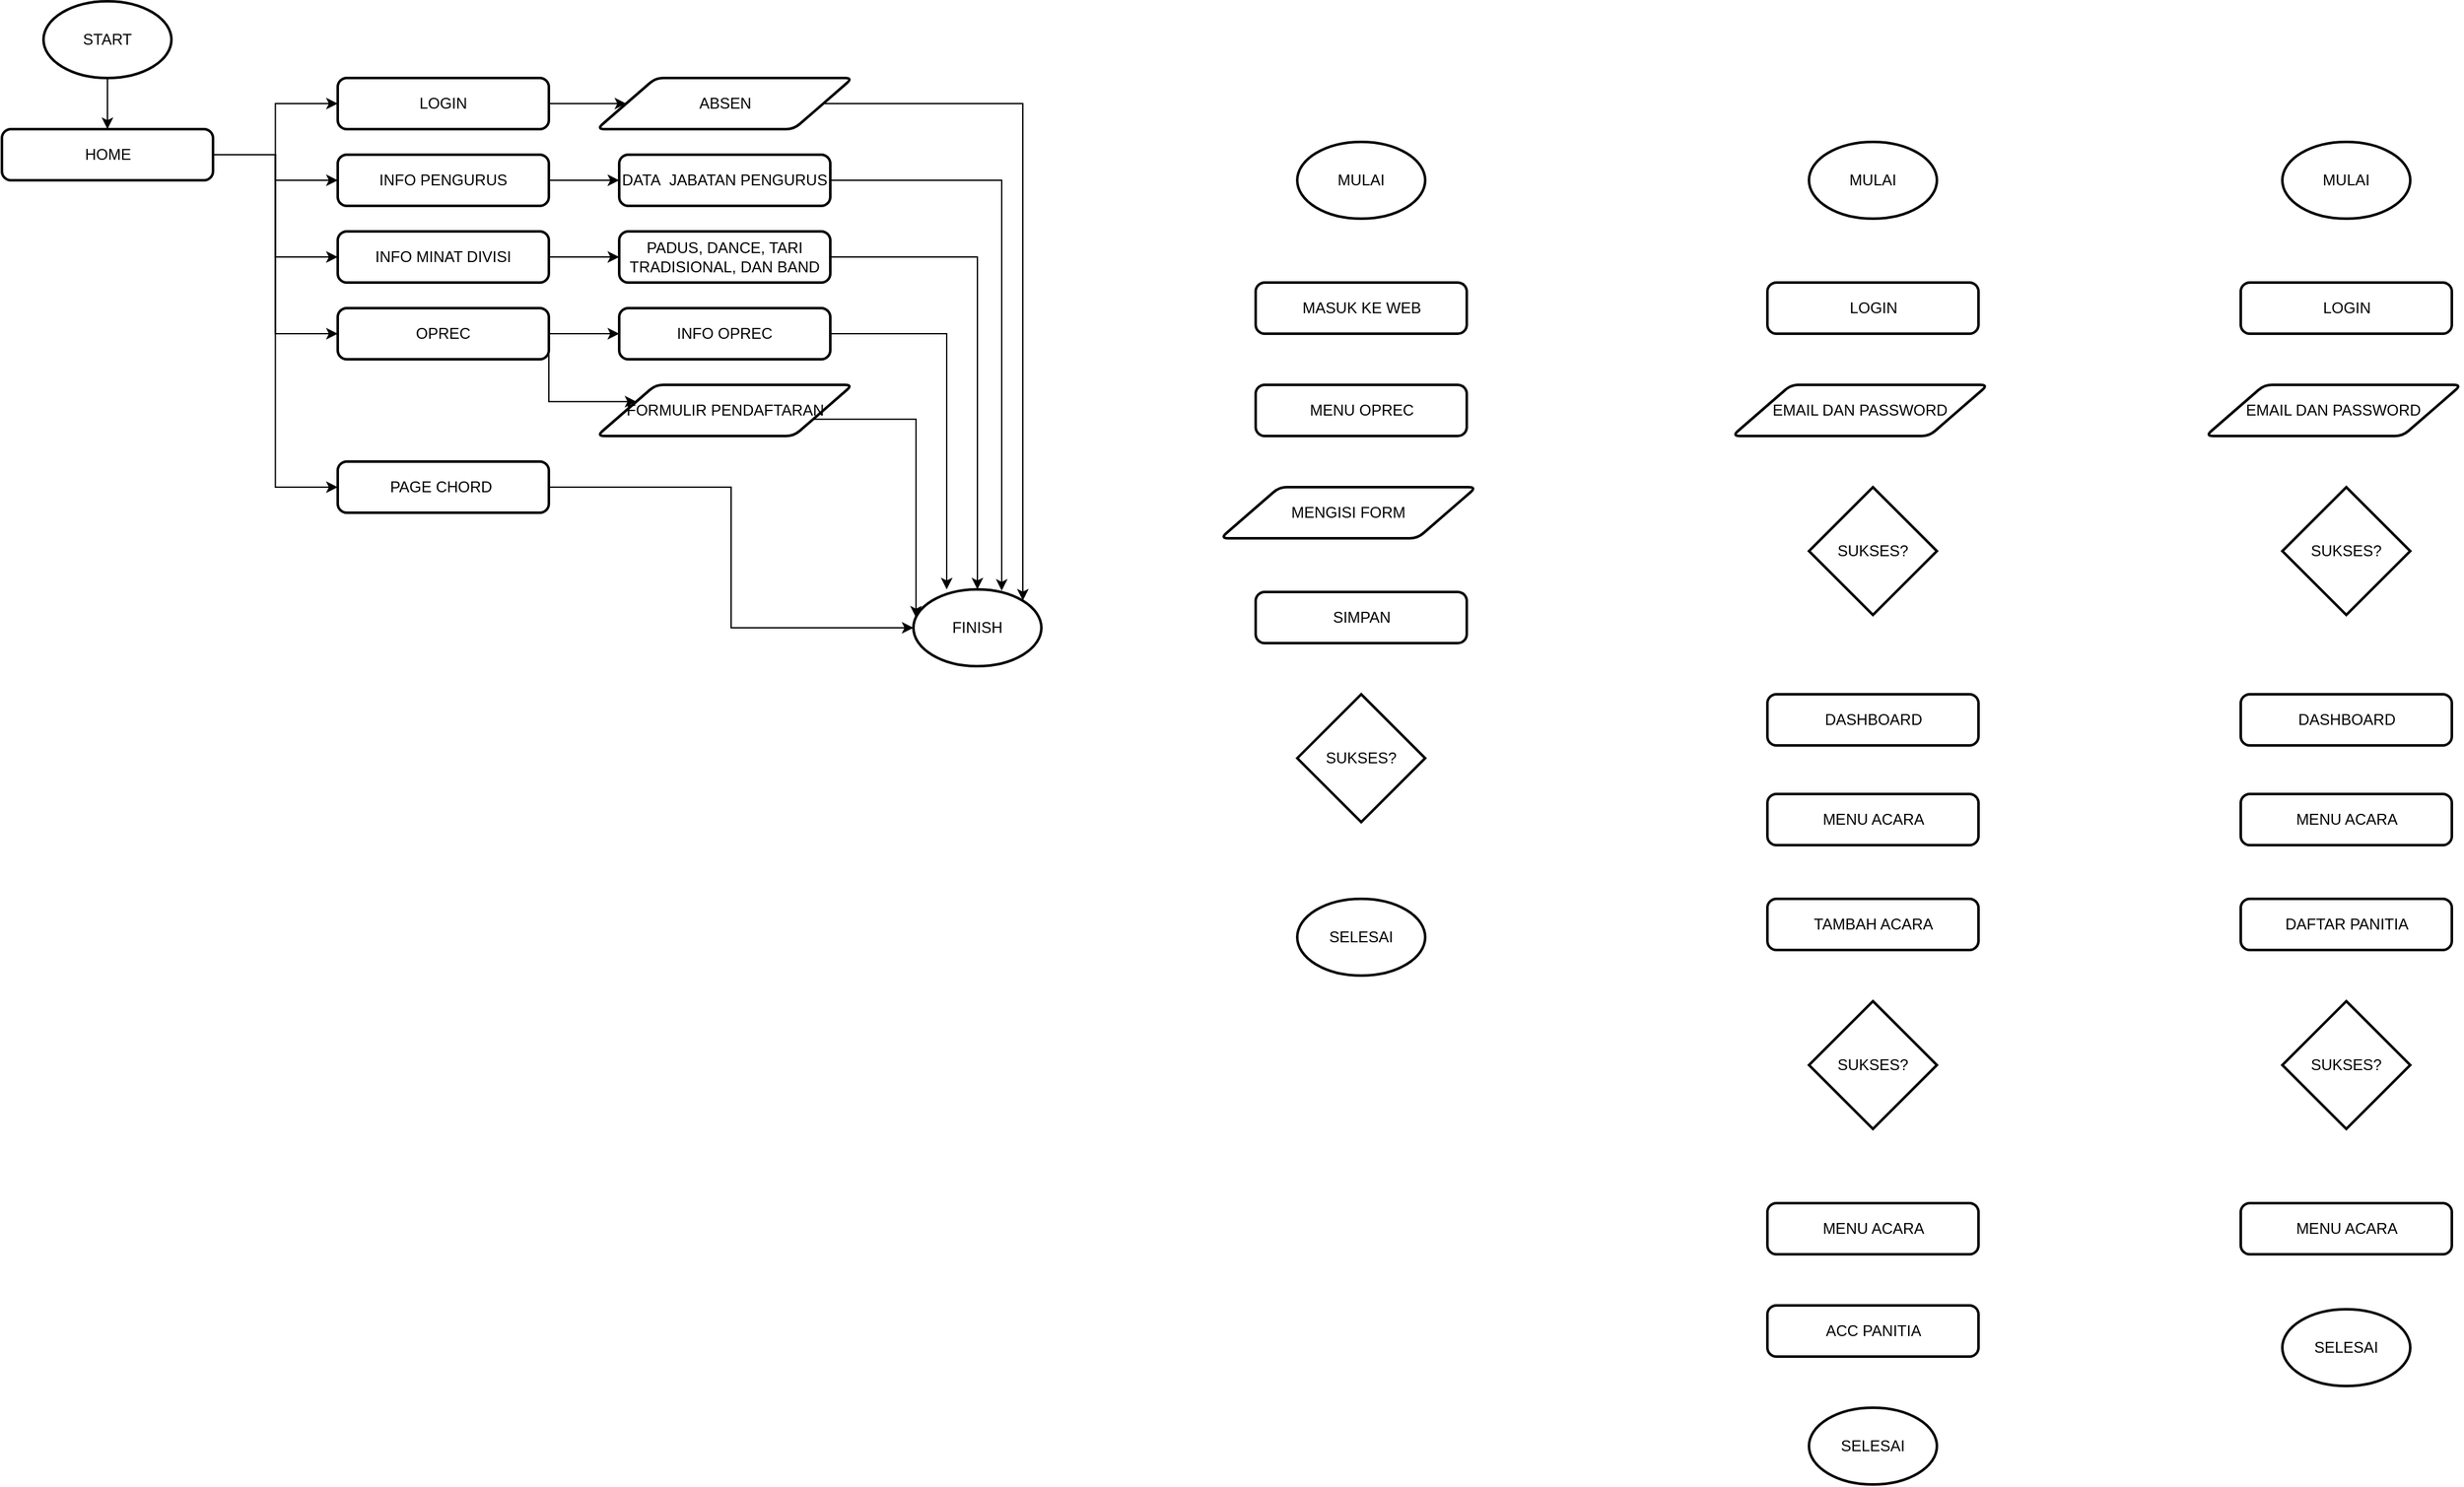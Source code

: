 <mxfile version="16.0.0" type="device" pages="2"><diagram id="C5RBs43oDa-KdzZeNtuy" name="Page-1"><mxGraphModel dx="1199" dy="536" grid="1" gridSize="10" guides="1" tooltips="1" connect="1" arrows="1" fold="1" page="1" pageScale="1" pageWidth="827" pageHeight="1169" math="0" shadow="0"><root><mxCell id="WIyWlLk6GJQsqaUBKTNV-0"/><mxCell id="WIyWlLk6GJQsqaUBKTNV-1" parent="WIyWlLk6GJQsqaUBKTNV-0"/><mxCell id="DUwZw2BIHAWcJ86yi_DN-2" style="edgeStyle=orthogonalEdgeStyle;rounded=0;orthogonalLoop=1;jettySize=auto;html=1;exitX=0.5;exitY=1;exitDx=0;exitDy=0;exitPerimeter=0;" parent="WIyWlLk6GJQsqaUBKTNV-1" source="DUwZw2BIHAWcJ86yi_DN-0" edge="1"><mxGeometry relative="1" as="geometry"><mxPoint x="220" y="240" as="targetPoint"/></mxGeometry></mxCell><mxCell id="DUwZw2BIHAWcJ86yi_DN-0" value="START" style="strokeWidth=2;html=1;shape=mxgraph.flowchart.start_1;whiteSpace=wrap;" parent="WIyWlLk6GJQsqaUBKTNV-1" vertex="1"><mxGeometry x="170" y="140" width="100" height="60" as="geometry"/></mxCell><mxCell id="BVg-tZ4cU_-sQFdXVDwI-12" style="edgeStyle=orthogonalEdgeStyle;rounded=0;orthogonalLoop=1;jettySize=auto;html=1;exitX=1;exitY=0.5;exitDx=0;exitDy=0;entryX=0;entryY=0.5;entryDx=0;entryDy=0;" parent="WIyWlLk6GJQsqaUBKTNV-1" source="DUwZw2BIHAWcJ86yi_DN-3" target="BVg-tZ4cU_-sQFdXVDwI-3" edge="1"><mxGeometry relative="1" as="geometry"/></mxCell><mxCell id="BVg-tZ4cU_-sQFdXVDwI-13" style="edgeStyle=orthogonalEdgeStyle;rounded=0;orthogonalLoop=1;jettySize=auto;html=1;exitX=1;exitY=0.5;exitDx=0;exitDy=0;entryX=0;entryY=0.5;entryDx=0;entryDy=0;" parent="WIyWlLk6GJQsqaUBKTNV-1" source="DUwZw2BIHAWcJ86yi_DN-3" target="BVg-tZ4cU_-sQFdXVDwI-2" edge="1"><mxGeometry relative="1" as="geometry"/></mxCell><mxCell id="BVg-tZ4cU_-sQFdXVDwI-14" style="edgeStyle=orthogonalEdgeStyle;rounded=0;orthogonalLoop=1;jettySize=auto;html=1;exitX=1;exitY=0.5;exitDx=0;exitDy=0;entryX=0;entryY=0.5;entryDx=0;entryDy=0;" parent="WIyWlLk6GJQsqaUBKTNV-1" source="DUwZw2BIHAWcJ86yi_DN-3" target="BVg-tZ4cU_-sQFdXVDwI-1" edge="1"><mxGeometry relative="1" as="geometry"/></mxCell><mxCell id="BVg-tZ4cU_-sQFdXVDwI-15" style="edgeStyle=orthogonalEdgeStyle;rounded=0;orthogonalLoop=1;jettySize=auto;html=1;exitX=1;exitY=0.5;exitDx=0;exitDy=0;entryX=0;entryY=0.5;entryDx=0;entryDy=0;" parent="WIyWlLk6GJQsqaUBKTNV-1" source="DUwZw2BIHAWcJ86yi_DN-3" target="BVg-tZ4cU_-sQFdXVDwI-0" edge="1"><mxGeometry relative="1" as="geometry"/></mxCell><mxCell id="BVg-tZ4cU_-sQFdXVDwI-16" style="edgeStyle=orthogonalEdgeStyle;rounded=0;orthogonalLoop=1;jettySize=auto;html=1;exitX=1;exitY=0.5;exitDx=0;exitDy=0;entryX=0;entryY=0.5;entryDx=0;entryDy=0;" parent="WIyWlLk6GJQsqaUBKTNV-1" source="DUwZw2BIHAWcJ86yi_DN-3" target="BVg-tZ4cU_-sQFdXVDwI-4" edge="1"><mxGeometry relative="1" as="geometry"/></mxCell><mxCell id="DUwZw2BIHAWcJ86yi_DN-3" value="HOME" style="rounded=1;whiteSpace=wrap;html=1;absoluteArcSize=1;arcSize=14;strokeWidth=2;" parent="WIyWlLk6GJQsqaUBKTNV-1" vertex="1"><mxGeometry x="137.5" y="240" width="165" height="40" as="geometry"/></mxCell><mxCell id="BVg-tZ4cU_-sQFdXVDwI-20" style="edgeStyle=orthogonalEdgeStyle;rounded=0;orthogonalLoop=1;jettySize=auto;html=1;exitX=1;exitY=0.5;exitDx=0;exitDy=0;entryX=0;entryY=0.5;entryDx=0;entryDy=0;" parent="WIyWlLk6GJQsqaUBKTNV-1" source="BVg-tZ4cU_-sQFdXVDwI-0" target="BVg-tZ4cU_-sQFdXVDwI-5" edge="1"><mxGeometry relative="1" as="geometry"/></mxCell><mxCell id="BVg-tZ4cU_-sQFdXVDwI-21" style="edgeStyle=orthogonalEdgeStyle;rounded=0;orthogonalLoop=1;jettySize=auto;html=1;exitX=1;exitY=0.5;exitDx=0;exitDy=0;entryX=0;entryY=0.25;entryDx=0;entryDy=0;" parent="WIyWlLk6GJQsqaUBKTNV-1" source="BVg-tZ4cU_-sQFdXVDwI-0" target="BVg-tZ4cU_-sQFdXVDwI-9" edge="1"><mxGeometry relative="1" as="geometry"><Array as="points"><mxPoint x="565" y="453"/></Array></mxGeometry></mxCell><mxCell id="BVg-tZ4cU_-sQFdXVDwI-0" value="OPREC" style="rounded=1;whiteSpace=wrap;html=1;absoluteArcSize=1;arcSize=14;strokeWidth=2;" parent="WIyWlLk6GJQsqaUBKTNV-1" vertex="1"><mxGeometry x="400" y="380" width="165" height="40" as="geometry"/></mxCell><mxCell id="BVg-tZ4cU_-sQFdXVDwI-19" style="edgeStyle=orthogonalEdgeStyle;rounded=0;orthogonalLoop=1;jettySize=auto;html=1;exitX=1;exitY=0.5;exitDx=0;exitDy=0;" parent="WIyWlLk6GJQsqaUBKTNV-1" source="BVg-tZ4cU_-sQFdXVDwI-1" target="BVg-tZ4cU_-sQFdXVDwI-6" edge="1"><mxGeometry relative="1" as="geometry"/></mxCell><mxCell id="BVg-tZ4cU_-sQFdXVDwI-1" value="INFO MINAT DIVISI" style="rounded=1;whiteSpace=wrap;html=1;absoluteArcSize=1;arcSize=14;strokeWidth=2;" parent="WIyWlLk6GJQsqaUBKTNV-1" vertex="1"><mxGeometry x="400" y="320" width="165" height="40" as="geometry"/></mxCell><mxCell id="BVg-tZ4cU_-sQFdXVDwI-18" style="edgeStyle=orthogonalEdgeStyle;rounded=0;orthogonalLoop=1;jettySize=auto;html=1;exitX=1;exitY=0.5;exitDx=0;exitDy=0;entryX=0;entryY=0.5;entryDx=0;entryDy=0;" parent="WIyWlLk6GJQsqaUBKTNV-1" source="BVg-tZ4cU_-sQFdXVDwI-2" target="BVg-tZ4cU_-sQFdXVDwI-7" edge="1"><mxGeometry relative="1" as="geometry"/></mxCell><mxCell id="BVg-tZ4cU_-sQFdXVDwI-2" value="INFO PENGURUS" style="rounded=1;whiteSpace=wrap;html=1;absoluteArcSize=1;arcSize=14;strokeWidth=2;" parent="WIyWlLk6GJQsqaUBKTNV-1" vertex="1"><mxGeometry x="400" y="260" width="165" height="40" as="geometry"/></mxCell><mxCell id="BVg-tZ4cU_-sQFdXVDwI-17" style="edgeStyle=orthogonalEdgeStyle;rounded=0;orthogonalLoop=1;jettySize=auto;html=1;exitX=1;exitY=0.5;exitDx=0;exitDy=0;entryX=0;entryY=0.5;entryDx=0;entryDy=0;" parent="WIyWlLk6GJQsqaUBKTNV-1" source="BVg-tZ4cU_-sQFdXVDwI-3" target="BVg-tZ4cU_-sQFdXVDwI-11" edge="1"><mxGeometry relative="1" as="geometry"/></mxCell><mxCell id="BVg-tZ4cU_-sQFdXVDwI-3" value="LOGIN" style="rounded=1;whiteSpace=wrap;html=1;absoluteArcSize=1;arcSize=14;strokeWidth=2;" parent="WIyWlLk6GJQsqaUBKTNV-1" vertex="1"><mxGeometry x="400" y="200" width="165" height="40" as="geometry"/></mxCell><mxCell id="BVg-tZ4cU_-sQFdXVDwI-22" style="edgeStyle=orthogonalEdgeStyle;rounded=0;orthogonalLoop=1;jettySize=auto;html=1;exitX=1;exitY=0.5;exitDx=0;exitDy=0;entryX=0;entryY=0.5;entryDx=0;entryDy=0;entryPerimeter=0;" parent="WIyWlLk6GJQsqaUBKTNV-1" source="BVg-tZ4cU_-sQFdXVDwI-4" target="BVg-tZ4cU_-sQFdXVDwI-10" edge="1"><mxGeometry relative="1" as="geometry"/></mxCell><mxCell id="BVg-tZ4cU_-sQFdXVDwI-4" value="PAGE CHORD&amp;nbsp;" style="rounded=1;whiteSpace=wrap;html=1;absoluteArcSize=1;arcSize=14;strokeWidth=2;" parent="WIyWlLk6GJQsqaUBKTNV-1" vertex="1"><mxGeometry x="400" y="500" width="165" height="40" as="geometry"/></mxCell><mxCell id="BVg-tZ4cU_-sQFdXVDwI-29" style="edgeStyle=orthogonalEdgeStyle;rounded=0;orthogonalLoop=1;jettySize=auto;html=1;exitX=1;exitY=0.5;exitDx=0;exitDy=0;entryX=0.26;entryY=0;entryDx=0;entryDy=0;entryPerimeter=0;" parent="WIyWlLk6GJQsqaUBKTNV-1" source="BVg-tZ4cU_-sQFdXVDwI-5" target="BVg-tZ4cU_-sQFdXVDwI-10" edge="1"><mxGeometry relative="1" as="geometry"/></mxCell><mxCell id="BVg-tZ4cU_-sQFdXVDwI-5" value="INFO OPREC" style="rounded=1;whiteSpace=wrap;html=1;absoluteArcSize=1;arcSize=14;strokeWidth=2;" parent="WIyWlLk6GJQsqaUBKTNV-1" vertex="1"><mxGeometry x="620" y="380" width="165" height="40" as="geometry"/></mxCell><mxCell id="BVg-tZ4cU_-sQFdXVDwI-30" style="edgeStyle=orthogonalEdgeStyle;rounded=0;orthogonalLoop=1;jettySize=auto;html=1;exitX=1;exitY=0.5;exitDx=0;exitDy=0;entryX=0.5;entryY=0;entryDx=0;entryDy=0;entryPerimeter=0;" parent="WIyWlLk6GJQsqaUBKTNV-1" source="BVg-tZ4cU_-sQFdXVDwI-6" target="BVg-tZ4cU_-sQFdXVDwI-10" edge="1"><mxGeometry relative="1" as="geometry"/></mxCell><mxCell id="BVg-tZ4cU_-sQFdXVDwI-6" value="PADUS, DANCE, TARI TRADISIONAL, DAN BAND" style="rounded=1;whiteSpace=wrap;html=1;absoluteArcSize=1;arcSize=14;strokeWidth=2;" parent="WIyWlLk6GJQsqaUBKTNV-1" vertex="1"><mxGeometry x="620" y="320" width="165" height="40" as="geometry"/></mxCell><mxCell id="BVg-tZ4cU_-sQFdXVDwI-31" style="edgeStyle=orthogonalEdgeStyle;rounded=0;orthogonalLoop=1;jettySize=auto;html=1;exitX=1;exitY=0.5;exitDx=0;exitDy=0;entryX=0.69;entryY=0.017;entryDx=0;entryDy=0;entryPerimeter=0;" parent="WIyWlLk6GJQsqaUBKTNV-1" source="BVg-tZ4cU_-sQFdXVDwI-7" target="BVg-tZ4cU_-sQFdXVDwI-10" edge="1"><mxGeometry relative="1" as="geometry"/></mxCell><mxCell id="BVg-tZ4cU_-sQFdXVDwI-7" value="DATA&amp;nbsp; JABATAN PENGURUS" style="rounded=1;whiteSpace=wrap;html=1;absoluteArcSize=1;arcSize=14;strokeWidth=2;" parent="WIyWlLk6GJQsqaUBKTNV-1" vertex="1"><mxGeometry x="620" y="260" width="165" height="40" as="geometry"/></mxCell><mxCell id="BVg-tZ4cU_-sQFdXVDwI-28" style="edgeStyle=orthogonalEdgeStyle;rounded=0;orthogonalLoop=1;jettySize=auto;html=1;exitX=1;exitY=0.75;exitDx=0;exitDy=0;entryX=0.02;entryY=0.367;entryDx=0;entryDy=0;entryPerimeter=0;" parent="WIyWlLk6GJQsqaUBKTNV-1" source="BVg-tZ4cU_-sQFdXVDwI-9" target="BVg-tZ4cU_-sQFdXVDwI-10" edge="1"><mxGeometry relative="1" as="geometry"/></mxCell><mxCell id="BVg-tZ4cU_-sQFdXVDwI-9" value="FORMULIR PENDAFTARAN" style="shape=parallelogram;html=1;strokeWidth=2;perimeter=parallelogramPerimeter;whiteSpace=wrap;rounded=1;arcSize=12;size=0.23;" parent="WIyWlLk6GJQsqaUBKTNV-1" vertex="1"><mxGeometry x="602.5" y="440" width="200" height="40" as="geometry"/></mxCell><mxCell id="BVg-tZ4cU_-sQFdXVDwI-10" value="FINISH" style="strokeWidth=2;html=1;shape=mxgraph.flowchart.start_1;whiteSpace=wrap;" parent="WIyWlLk6GJQsqaUBKTNV-1" vertex="1"><mxGeometry x="850" y="600" width="100" height="60" as="geometry"/></mxCell><mxCell id="BVg-tZ4cU_-sQFdXVDwI-32" style="edgeStyle=orthogonalEdgeStyle;rounded=0;orthogonalLoop=1;jettySize=auto;html=1;exitX=1;exitY=0.5;exitDx=0;exitDy=0;entryX=0.855;entryY=0.145;entryDx=0;entryDy=0;entryPerimeter=0;" parent="WIyWlLk6GJQsqaUBKTNV-1" source="BVg-tZ4cU_-sQFdXVDwI-11" target="BVg-tZ4cU_-sQFdXVDwI-10" edge="1"><mxGeometry relative="1" as="geometry"/></mxCell><mxCell id="BVg-tZ4cU_-sQFdXVDwI-11" value="ABSEN" style="shape=parallelogram;html=1;strokeWidth=2;perimeter=parallelogramPerimeter;whiteSpace=wrap;rounded=1;arcSize=12;size=0.23;" parent="WIyWlLk6GJQsqaUBKTNV-1" vertex="1"><mxGeometry x="602.5" y="200" width="200" height="40" as="geometry"/></mxCell><mxCell id="PpaHV0Cb-YCphWxCcvVO-0" value="MULAI" style="strokeWidth=2;html=1;shape=mxgraph.flowchart.start_1;whiteSpace=wrap;" parent="WIyWlLk6GJQsqaUBKTNV-1" vertex="1"><mxGeometry x="1150" y="250" width="100" height="60" as="geometry"/></mxCell><mxCell id="PpaHV0Cb-YCphWxCcvVO-2" value="MULAI" style="strokeWidth=2;html=1;shape=mxgraph.flowchart.start_1;whiteSpace=wrap;" parent="WIyWlLk6GJQsqaUBKTNV-1" vertex="1"><mxGeometry x="1550" y="250" width="100" height="60" as="geometry"/></mxCell><mxCell id="PpaHV0Cb-YCphWxCcvVO-3" value="MULAI" style="strokeWidth=2;html=1;shape=mxgraph.flowchart.start_1;whiteSpace=wrap;" parent="WIyWlLk6GJQsqaUBKTNV-1" vertex="1"><mxGeometry x="1920" y="250" width="100" height="60" as="geometry"/></mxCell><mxCell id="PpaHV0Cb-YCphWxCcvVO-4" value="MASUK KE WEB" style="rounded=1;whiteSpace=wrap;html=1;absoluteArcSize=1;arcSize=14;strokeWidth=2;" parent="WIyWlLk6GJQsqaUBKTNV-1" vertex="1"><mxGeometry x="1117.5" y="360" width="165" height="40" as="geometry"/></mxCell><mxCell id="PpaHV0Cb-YCphWxCcvVO-5" value="SIMPAN" style="rounded=1;whiteSpace=wrap;html=1;absoluteArcSize=1;arcSize=14;strokeWidth=2;" parent="WIyWlLk6GJQsqaUBKTNV-1" vertex="1"><mxGeometry x="1117.5" y="602" width="165" height="40" as="geometry"/></mxCell><mxCell id="PpaHV0Cb-YCphWxCcvVO-6" value="MENU OPREC" style="rounded=1;whiteSpace=wrap;html=1;absoluteArcSize=1;arcSize=14;strokeWidth=2;" parent="WIyWlLk6GJQsqaUBKTNV-1" vertex="1"><mxGeometry x="1117.5" y="440" width="165" height="40" as="geometry"/></mxCell><mxCell id="PpaHV0Cb-YCphWxCcvVO-7" value="SELESAI" style="strokeWidth=2;html=1;shape=mxgraph.flowchart.start_1;whiteSpace=wrap;" parent="WIyWlLk6GJQsqaUBKTNV-1" vertex="1"><mxGeometry x="1150" y="842" width="100" height="60" as="geometry"/></mxCell><mxCell id="PpaHV0Cb-YCphWxCcvVO-8" value="SUKSES?" style="strokeWidth=2;html=1;shape=mxgraph.flowchart.decision;whiteSpace=wrap;" parent="WIyWlLk6GJQsqaUBKTNV-1" vertex="1"><mxGeometry x="1150" y="682" width="100" height="100" as="geometry"/></mxCell><mxCell id="PpaHV0Cb-YCphWxCcvVO-9" value="MENGISI FORM" style="shape=parallelogram;html=1;strokeWidth=2;perimeter=parallelogramPerimeter;whiteSpace=wrap;rounded=1;arcSize=12;size=0.23;" parent="WIyWlLk6GJQsqaUBKTNV-1" vertex="1"><mxGeometry x="1090" y="520" width="200" height="40" as="geometry"/></mxCell><mxCell id="PpaHV0Cb-YCphWxCcvVO-10" value="LOGIN" style="rounded=1;whiteSpace=wrap;html=1;absoluteArcSize=1;arcSize=14;strokeWidth=2;" parent="WIyWlLk6GJQsqaUBKTNV-1" vertex="1"><mxGeometry x="1517.5" y="360" width="165" height="40" as="geometry"/></mxCell><mxCell id="PpaHV0Cb-YCphWxCcvVO-11" value="EMAIL DAN PASSWORD" style="shape=parallelogram;html=1;strokeWidth=2;perimeter=parallelogramPerimeter;whiteSpace=wrap;rounded=1;arcSize=12;size=0.23;" parent="WIyWlLk6GJQsqaUBKTNV-1" vertex="1"><mxGeometry x="1490" y="440" width="200" height="40" as="geometry"/></mxCell><mxCell id="PpaHV0Cb-YCphWxCcvVO-12" value="SUKSES?" style="strokeWidth=2;html=1;shape=mxgraph.flowchart.decision;whiteSpace=wrap;" parent="WIyWlLk6GJQsqaUBKTNV-1" vertex="1"><mxGeometry x="1550" y="520" width="100" height="100" as="geometry"/></mxCell><mxCell id="PpaHV0Cb-YCphWxCcvVO-13" value="DASHBOARD" style="rounded=1;whiteSpace=wrap;html=1;absoluteArcSize=1;arcSize=14;strokeWidth=2;" parent="WIyWlLk6GJQsqaUBKTNV-1" vertex="1"><mxGeometry x="1517.5" y="682" width="165" height="40" as="geometry"/></mxCell><mxCell id="PpaHV0Cb-YCphWxCcvVO-14" value="MENU ACARA" style="rounded=1;whiteSpace=wrap;html=1;absoluteArcSize=1;arcSize=14;strokeWidth=2;" parent="WIyWlLk6GJQsqaUBKTNV-1" vertex="1"><mxGeometry x="1517.5" y="760" width="165" height="40" as="geometry"/></mxCell><mxCell id="PpaHV0Cb-YCphWxCcvVO-15" value="TAMBAH ACARA" style="rounded=1;whiteSpace=wrap;html=1;absoluteArcSize=1;arcSize=14;strokeWidth=2;" parent="WIyWlLk6GJQsqaUBKTNV-1" vertex="1"><mxGeometry x="1517.5" y="842" width="165" height="40" as="geometry"/></mxCell><mxCell id="PpaHV0Cb-YCphWxCcvVO-16" value="SUKSES?" style="strokeWidth=2;html=1;shape=mxgraph.flowchart.decision;whiteSpace=wrap;" parent="WIyWlLk6GJQsqaUBKTNV-1" vertex="1"><mxGeometry x="1550" y="922" width="100" height="100" as="geometry"/></mxCell><mxCell id="PpaHV0Cb-YCphWxCcvVO-17" value="MENU ACARA" style="rounded=1;whiteSpace=wrap;html=1;absoluteArcSize=1;arcSize=14;strokeWidth=2;" parent="WIyWlLk6GJQsqaUBKTNV-1" vertex="1"><mxGeometry x="1517.5" y="1080" width="165" height="40" as="geometry"/></mxCell><mxCell id="PpaHV0Cb-YCphWxCcvVO-18" value="ACC PANITIA" style="rounded=1;whiteSpace=wrap;html=1;absoluteArcSize=1;arcSize=14;strokeWidth=2;" parent="WIyWlLk6GJQsqaUBKTNV-1" vertex="1"><mxGeometry x="1517.5" y="1160" width="165" height="40" as="geometry"/></mxCell><mxCell id="PpaHV0Cb-YCphWxCcvVO-19" value="SELESAI" style="strokeWidth=2;html=1;shape=mxgraph.flowchart.start_1;whiteSpace=wrap;" parent="WIyWlLk6GJQsqaUBKTNV-1" vertex="1"><mxGeometry x="1550" y="1240" width="100" height="60" as="geometry"/></mxCell><mxCell id="PpaHV0Cb-YCphWxCcvVO-20" value="LOGIN" style="rounded=1;whiteSpace=wrap;html=1;absoluteArcSize=1;arcSize=14;strokeWidth=2;" parent="WIyWlLk6GJQsqaUBKTNV-1" vertex="1"><mxGeometry x="1887.5" y="360" width="165" height="40" as="geometry"/></mxCell><mxCell id="PpaHV0Cb-YCphWxCcvVO-21" value="SUKSES?" style="strokeWidth=2;html=1;shape=mxgraph.flowchart.decision;whiteSpace=wrap;" parent="WIyWlLk6GJQsqaUBKTNV-1" vertex="1"><mxGeometry x="1920" y="520" width="100" height="100" as="geometry"/></mxCell><mxCell id="PpaHV0Cb-YCphWxCcvVO-22" value="DASHBOARD" style="rounded=1;whiteSpace=wrap;html=1;absoluteArcSize=1;arcSize=14;strokeWidth=2;" parent="WIyWlLk6GJQsqaUBKTNV-1" vertex="1"><mxGeometry x="1887.5" y="682" width="165" height="40" as="geometry"/></mxCell><mxCell id="PpaHV0Cb-YCphWxCcvVO-23" value="MENU ACARA" style="rounded=1;whiteSpace=wrap;html=1;absoluteArcSize=1;arcSize=14;strokeWidth=2;" parent="WIyWlLk6GJQsqaUBKTNV-1" vertex="1"><mxGeometry x="1887.5" y="760" width="165" height="40" as="geometry"/></mxCell><mxCell id="PpaHV0Cb-YCphWxCcvVO-24" value="DAFTAR PANITIA" style="rounded=1;whiteSpace=wrap;html=1;absoluteArcSize=1;arcSize=14;strokeWidth=2;" parent="WIyWlLk6GJQsqaUBKTNV-1" vertex="1"><mxGeometry x="1887.5" y="842" width="165" height="40" as="geometry"/></mxCell><mxCell id="PpaHV0Cb-YCphWxCcvVO-25" value="SUKSES?" style="strokeWidth=2;html=1;shape=mxgraph.flowchart.decision;whiteSpace=wrap;" parent="WIyWlLk6GJQsqaUBKTNV-1" vertex="1"><mxGeometry x="1920" y="922" width="100" height="100" as="geometry"/></mxCell><mxCell id="PpaHV0Cb-YCphWxCcvVO-26" value="MENU ACARA" style="rounded=1;whiteSpace=wrap;html=1;absoluteArcSize=1;arcSize=14;strokeWidth=2;" parent="WIyWlLk6GJQsqaUBKTNV-1" vertex="1"><mxGeometry x="1887.5" y="1080" width="165" height="40" as="geometry"/></mxCell><mxCell id="PpaHV0Cb-YCphWxCcvVO-28" value="SELESAI" style="strokeWidth=2;html=1;shape=mxgraph.flowchart.start_1;whiteSpace=wrap;" parent="WIyWlLk6GJQsqaUBKTNV-1" vertex="1"><mxGeometry x="1920" y="1163" width="100" height="60" as="geometry"/></mxCell><mxCell id="PpaHV0Cb-YCphWxCcvVO-29" value="EMAIL DAN PASSWORD" style="shape=parallelogram;html=1;strokeWidth=2;perimeter=parallelogramPerimeter;whiteSpace=wrap;rounded=1;arcSize=12;size=0.23;" parent="WIyWlLk6GJQsqaUBKTNV-1" vertex="1"><mxGeometry x="1860" y="440" width="200" height="40" as="geometry"/></mxCell></root></mxGraphModel></diagram><diagram id="_V1bskmn7s0ig2zqwQ3M" name="Page-2"><mxGraphModel dx="1019" dy="456" grid="1" gridSize="10" guides="1" tooltips="1" connect="1" arrows="1" fold="1" page="1" pageScale="1" pageWidth="827" pageHeight="1169" math="0" shadow="0"><root><mxCell id="wsZFmERW0XWjyLU4QYLT-0"/><mxCell id="wsZFmERW0XWjyLU4QYLT-1" parent="wsZFmERW0XWjyLU4QYLT-0"/><mxCell id="14Z1Fo-w1JTkOa0x2a3A-0" style="edgeStyle=orthogonalEdgeStyle;rounded=0;orthogonalLoop=1;jettySize=auto;html=1;exitX=0.5;exitY=1;exitDx=0;exitDy=0;exitPerimeter=0;" edge="1" parent="wsZFmERW0XWjyLU4QYLT-1" source="14Z1Fo-w1JTkOa0x2a3A-1"><mxGeometry relative="1" as="geometry"><mxPoint x="220.0" y="240" as="targetPoint"/></mxGeometry></mxCell><mxCell id="14Z1Fo-w1JTkOa0x2a3A-1" value="START" style="strokeWidth=2;html=1;shape=mxgraph.flowchart.start_1;whiteSpace=wrap;" vertex="1" parent="wsZFmERW0XWjyLU4QYLT-1"><mxGeometry x="170" y="140" width="100" height="60" as="geometry"/></mxCell><mxCell id="14Z1Fo-w1JTkOa0x2a3A-2" style="edgeStyle=orthogonalEdgeStyle;rounded=0;orthogonalLoop=1;jettySize=auto;html=1;exitX=1;exitY=0.5;exitDx=0;exitDy=0;entryX=0;entryY=0.5;entryDx=0;entryDy=0;" edge="1" parent="wsZFmERW0XWjyLU4QYLT-1" source="14Z1Fo-w1JTkOa0x2a3A-7" target="14Z1Fo-w1JTkOa0x2a3A-16"><mxGeometry relative="1" as="geometry"/></mxCell><mxCell id="14Z1Fo-w1JTkOa0x2a3A-3" style="edgeStyle=orthogonalEdgeStyle;rounded=0;orthogonalLoop=1;jettySize=auto;html=1;exitX=1;exitY=0.5;exitDx=0;exitDy=0;entryX=0;entryY=0.5;entryDx=0;entryDy=0;" edge="1" parent="wsZFmERW0XWjyLU4QYLT-1" source="14Z1Fo-w1JTkOa0x2a3A-7" target="14Z1Fo-w1JTkOa0x2a3A-14"><mxGeometry relative="1" as="geometry"/></mxCell><mxCell id="14Z1Fo-w1JTkOa0x2a3A-4" style="edgeStyle=orthogonalEdgeStyle;rounded=0;orthogonalLoop=1;jettySize=auto;html=1;exitX=1;exitY=0.5;exitDx=0;exitDy=0;entryX=0;entryY=0.5;entryDx=0;entryDy=0;" edge="1" parent="wsZFmERW0XWjyLU4QYLT-1" source="14Z1Fo-w1JTkOa0x2a3A-7" target="14Z1Fo-w1JTkOa0x2a3A-12"><mxGeometry relative="1" as="geometry"/></mxCell><mxCell id="14Z1Fo-w1JTkOa0x2a3A-5" style="edgeStyle=orthogonalEdgeStyle;rounded=0;orthogonalLoop=1;jettySize=auto;html=1;exitX=1;exitY=0.5;exitDx=0;exitDy=0;entryX=0;entryY=0.5;entryDx=0;entryDy=0;" edge="1" parent="wsZFmERW0XWjyLU4QYLT-1" source="14Z1Fo-w1JTkOa0x2a3A-7" target="14Z1Fo-w1JTkOa0x2a3A-10"><mxGeometry relative="1" as="geometry"/></mxCell><mxCell id="14Z1Fo-w1JTkOa0x2a3A-6" style="edgeStyle=orthogonalEdgeStyle;rounded=0;orthogonalLoop=1;jettySize=auto;html=1;exitX=1;exitY=0.5;exitDx=0;exitDy=0;entryX=0;entryY=0.5;entryDx=0;entryDy=0;" edge="1" parent="wsZFmERW0XWjyLU4QYLT-1" source="14Z1Fo-w1JTkOa0x2a3A-7" target="14Z1Fo-w1JTkOa0x2a3A-18"><mxGeometry relative="1" as="geometry"/></mxCell><mxCell id="14Z1Fo-w1JTkOa0x2a3A-7" value="HOME" style="rounded=1;whiteSpace=wrap;html=1;absoluteArcSize=1;arcSize=14;strokeWidth=2;" vertex="1" parent="wsZFmERW0XWjyLU4QYLT-1"><mxGeometry x="137.5" y="240" width="165" height="40" as="geometry"/></mxCell><mxCell id="14Z1Fo-w1JTkOa0x2a3A-8" style="edgeStyle=orthogonalEdgeStyle;rounded=0;orthogonalLoop=1;jettySize=auto;html=1;exitX=1;exitY=0.5;exitDx=0;exitDy=0;entryX=0;entryY=0.5;entryDx=0;entryDy=0;" edge="1" parent="wsZFmERW0XWjyLU4QYLT-1" source="14Z1Fo-w1JTkOa0x2a3A-10" target="14Z1Fo-w1JTkOa0x2a3A-20"><mxGeometry relative="1" as="geometry"/></mxCell><mxCell id="14Z1Fo-w1JTkOa0x2a3A-9" style="edgeStyle=orthogonalEdgeStyle;rounded=0;orthogonalLoop=1;jettySize=auto;html=1;exitX=1;exitY=0.5;exitDx=0;exitDy=0;entryX=0;entryY=0.25;entryDx=0;entryDy=0;" edge="1" parent="wsZFmERW0XWjyLU4QYLT-1" source="14Z1Fo-w1JTkOa0x2a3A-10" target="14Z1Fo-w1JTkOa0x2a3A-26"><mxGeometry relative="1" as="geometry"><Array as="points"><mxPoint x="565" y="453"/></Array></mxGeometry></mxCell><mxCell id="14Z1Fo-w1JTkOa0x2a3A-10" value="OPREC" style="rounded=1;whiteSpace=wrap;html=1;absoluteArcSize=1;arcSize=14;strokeWidth=2;" vertex="1" parent="wsZFmERW0XWjyLU4QYLT-1"><mxGeometry x="400" y="380" width="165" height="40" as="geometry"/></mxCell><mxCell id="14Z1Fo-w1JTkOa0x2a3A-11" style="edgeStyle=orthogonalEdgeStyle;rounded=0;orthogonalLoop=1;jettySize=auto;html=1;exitX=1;exitY=0.5;exitDx=0;exitDy=0;" edge="1" parent="wsZFmERW0XWjyLU4QYLT-1" source="14Z1Fo-w1JTkOa0x2a3A-12" target="14Z1Fo-w1JTkOa0x2a3A-22"><mxGeometry relative="1" as="geometry"/></mxCell><mxCell id="14Z1Fo-w1JTkOa0x2a3A-12" value="INFO MINAT DIVISI" style="rounded=1;whiteSpace=wrap;html=1;absoluteArcSize=1;arcSize=14;strokeWidth=2;" vertex="1" parent="wsZFmERW0XWjyLU4QYLT-1"><mxGeometry x="400" y="320" width="165" height="40" as="geometry"/></mxCell><mxCell id="14Z1Fo-w1JTkOa0x2a3A-13" style="edgeStyle=orthogonalEdgeStyle;rounded=0;orthogonalLoop=1;jettySize=auto;html=1;exitX=1;exitY=0.5;exitDx=0;exitDy=0;entryX=0;entryY=0.5;entryDx=0;entryDy=0;" edge="1" parent="wsZFmERW0XWjyLU4QYLT-1" source="14Z1Fo-w1JTkOa0x2a3A-14" target="14Z1Fo-w1JTkOa0x2a3A-24"><mxGeometry relative="1" as="geometry"/></mxCell><mxCell id="14Z1Fo-w1JTkOa0x2a3A-14" value="INFO PENGURUS" style="rounded=1;whiteSpace=wrap;html=1;absoluteArcSize=1;arcSize=14;strokeWidth=2;" vertex="1" parent="wsZFmERW0XWjyLU4QYLT-1"><mxGeometry x="400" y="260" width="165" height="40" as="geometry"/></mxCell><mxCell id="14Z1Fo-w1JTkOa0x2a3A-15" style="edgeStyle=orthogonalEdgeStyle;rounded=0;orthogonalLoop=1;jettySize=auto;html=1;exitX=1;exitY=0.5;exitDx=0;exitDy=0;entryX=0;entryY=0.5;entryDx=0;entryDy=0;" edge="1" parent="wsZFmERW0XWjyLU4QYLT-1" source="14Z1Fo-w1JTkOa0x2a3A-16" target="14Z1Fo-w1JTkOa0x2a3A-29"><mxGeometry relative="1" as="geometry"/></mxCell><mxCell id="14Z1Fo-w1JTkOa0x2a3A-16" value="LOGIN" style="rounded=1;whiteSpace=wrap;html=1;absoluteArcSize=1;arcSize=14;strokeWidth=2;" vertex="1" parent="wsZFmERW0XWjyLU4QYLT-1"><mxGeometry x="400" y="200" width="165" height="40" as="geometry"/></mxCell><mxCell id="14Z1Fo-w1JTkOa0x2a3A-17" style="edgeStyle=orthogonalEdgeStyle;rounded=0;orthogonalLoop=1;jettySize=auto;html=1;exitX=1;exitY=0.5;exitDx=0;exitDy=0;entryX=0;entryY=0.5;entryDx=0;entryDy=0;entryPerimeter=0;" edge="1" parent="wsZFmERW0XWjyLU4QYLT-1" source="14Z1Fo-w1JTkOa0x2a3A-18" target="14Z1Fo-w1JTkOa0x2a3A-27"><mxGeometry relative="1" as="geometry"/></mxCell><mxCell id="14Z1Fo-w1JTkOa0x2a3A-18" value="PAGE CHORD&amp;nbsp;" style="rounded=1;whiteSpace=wrap;html=1;absoluteArcSize=1;arcSize=14;strokeWidth=2;" vertex="1" parent="wsZFmERW0XWjyLU4QYLT-1"><mxGeometry x="400" y="500" width="165" height="40" as="geometry"/></mxCell><mxCell id="14Z1Fo-w1JTkOa0x2a3A-19" style="edgeStyle=orthogonalEdgeStyle;rounded=0;orthogonalLoop=1;jettySize=auto;html=1;exitX=1;exitY=0.5;exitDx=0;exitDy=0;entryX=0.26;entryY=0;entryDx=0;entryDy=0;entryPerimeter=0;" edge="1" parent="wsZFmERW0XWjyLU4QYLT-1" source="14Z1Fo-w1JTkOa0x2a3A-20" target="14Z1Fo-w1JTkOa0x2a3A-27"><mxGeometry relative="1" as="geometry"/></mxCell><mxCell id="14Z1Fo-w1JTkOa0x2a3A-20" value="INFO OPREC" style="rounded=1;whiteSpace=wrap;html=1;absoluteArcSize=1;arcSize=14;strokeWidth=2;" vertex="1" parent="wsZFmERW0XWjyLU4QYLT-1"><mxGeometry x="620" y="380" width="165" height="40" as="geometry"/></mxCell><mxCell id="14Z1Fo-w1JTkOa0x2a3A-21" style="edgeStyle=orthogonalEdgeStyle;rounded=0;orthogonalLoop=1;jettySize=auto;html=1;exitX=1;exitY=0.5;exitDx=0;exitDy=0;entryX=0.5;entryY=0;entryDx=0;entryDy=0;entryPerimeter=0;" edge="1" parent="wsZFmERW0XWjyLU4QYLT-1" source="14Z1Fo-w1JTkOa0x2a3A-22" target="14Z1Fo-w1JTkOa0x2a3A-27"><mxGeometry relative="1" as="geometry"/></mxCell><mxCell id="14Z1Fo-w1JTkOa0x2a3A-22" value="PADUS, DANCE, TARI TRADISIONAL, DAN BAND" style="rounded=1;whiteSpace=wrap;html=1;absoluteArcSize=1;arcSize=14;strokeWidth=2;" vertex="1" parent="wsZFmERW0XWjyLU4QYLT-1"><mxGeometry x="620" y="320" width="165" height="40" as="geometry"/></mxCell><mxCell id="14Z1Fo-w1JTkOa0x2a3A-23" style="edgeStyle=orthogonalEdgeStyle;rounded=0;orthogonalLoop=1;jettySize=auto;html=1;exitX=1;exitY=0.5;exitDx=0;exitDy=0;entryX=0.69;entryY=0.017;entryDx=0;entryDy=0;entryPerimeter=0;" edge="1" parent="wsZFmERW0XWjyLU4QYLT-1" source="14Z1Fo-w1JTkOa0x2a3A-24" target="14Z1Fo-w1JTkOa0x2a3A-27"><mxGeometry relative="1" as="geometry"/></mxCell><mxCell id="14Z1Fo-w1JTkOa0x2a3A-24" value="DATA&amp;nbsp; JABATAN PENGURUS" style="rounded=1;whiteSpace=wrap;html=1;absoluteArcSize=1;arcSize=14;strokeWidth=2;" vertex="1" parent="wsZFmERW0XWjyLU4QYLT-1"><mxGeometry x="620" y="260" width="165" height="40" as="geometry"/></mxCell><mxCell id="14Z1Fo-w1JTkOa0x2a3A-25" style="edgeStyle=orthogonalEdgeStyle;rounded=0;orthogonalLoop=1;jettySize=auto;html=1;exitX=1;exitY=0.75;exitDx=0;exitDy=0;entryX=0.02;entryY=0.367;entryDx=0;entryDy=0;entryPerimeter=0;" edge="1" parent="wsZFmERW0XWjyLU4QYLT-1" source="14Z1Fo-w1JTkOa0x2a3A-26" target="14Z1Fo-w1JTkOa0x2a3A-27"><mxGeometry relative="1" as="geometry"/></mxCell><mxCell id="14Z1Fo-w1JTkOa0x2a3A-26" value="FORMULIR PENDAFTARAN" style="shape=parallelogram;html=1;strokeWidth=2;perimeter=parallelogramPerimeter;whiteSpace=wrap;rounded=1;arcSize=12;size=0.23;" vertex="1" parent="wsZFmERW0XWjyLU4QYLT-1"><mxGeometry x="602.5" y="440" width="200" height="40" as="geometry"/></mxCell><mxCell id="14Z1Fo-w1JTkOa0x2a3A-27" value="FINISH" style="strokeWidth=2;html=1;shape=mxgraph.flowchart.start_1;whiteSpace=wrap;" vertex="1" parent="wsZFmERW0XWjyLU4QYLT-1"><mxGeometry x="850" y="600" width="100" height="60" as="geometry"/></mxCell><mxCell id="14Z1Fo-w1JTkOa0x2a3A-28" style="edgeStyle=orthogonalEdgeStyle;rounded=0;orthogonalLoop=1;jettySize=auto;html=1;exitX=1;exitY=0.5;exitDx=0;exitDy=0;entryX=0.855;entryY=0.145;entryDx=0;entryDy=0;entryPerimeter=0;" edge="1" parent="wsZFmERW0XWjyLU4QYLT-1" source="14Z1Fo-w1JTkOa0x2a3A-29" target="14Z1Fo-w1JTkOa0x2a3A-27"><mxGeometry relative="1" as="geometry"/></mxCell><mxCell id="14Z1Fo-w1JTkOa0x2a3A-29" value="ABSEN" style="shape=parallelogram;html=1;strokeWidth=2;perimeter=parallelogramPerimeter;whiteSpace=wrap;rounded=1;arcSize=12;size=0.23;" vertex="1" parent="wsZFmERW0XWjyLU4QYLT-1"><mxGeometry x="602.5" y="200" width="200" height="40" as="geometry"/></mxCell></root></mxGraphModel></diagram></mxfile>